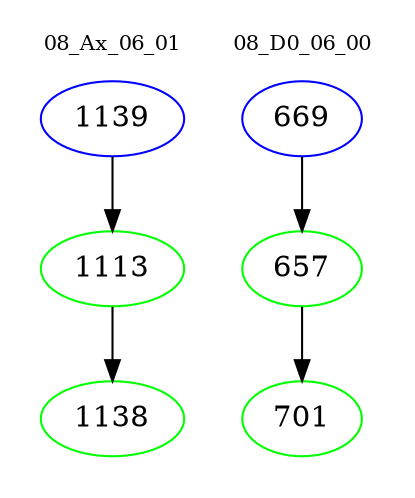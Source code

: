 digraph{
subgraph cluster_0 {
color = white
label = "08_Ax_06_01";
fontsize=10;
T0_1139 [label="1139", color="blue"]
T0_1139 -> T0_1113 [color="black"]
T0_1113 [label="1113", color="green"]
T0_1113 -> T0_1138 [color="black"]
T0_1138 [label="1138", color="green"]
}
subgraph cluster_1 {
color = white
label = "08_D0_06_00";
fontsize=10;
T1_669 [label="669", color="blue"]
T1_669 -> T1_657 [color="black"]
T1_657 [label="657", color="green"]
T1_657 -> T1_701 [color="black"]
T1_701 [label="701", color="green"]
}
}
